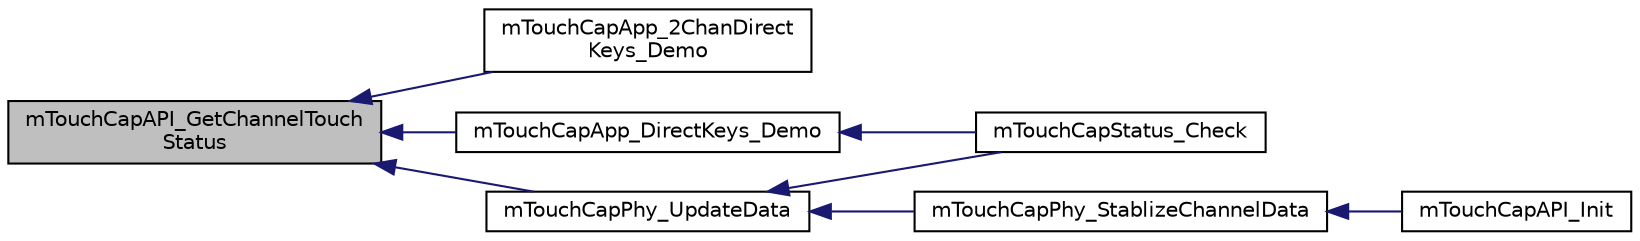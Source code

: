 digraph "mTouchCapAPI_GetChannelTouchStatus"
{
  edge [fontname="Helvetica",fontsize="10",labelfontname="Helvetica",labelfontsize="10"];
  node [fontname="Helvetica",fontsize="10",shape=record];
  rankdir="LR";
  Node1 [label="mTouchCapAPI_GetChannelTouch\lStatus",height=0.2,width=0.4,color="black", fillcolor="grey75", style="filled", fontcolor="black"];
  Node1 -> Node2 [dir="back",color="midnightblue",fontsize="10",style="solid",fontname="Helvetica"];
  Node2 [label="mTouchCapApp_2ChanDirect\lKeys_Demo",height=0.2,width=0.4,color="black", fillcolor="white", style="filled",URL="$m_touch_cap_app__2_chan_direct_keys_8c.html#a90c729cea64049d9dfc3839bfa577dde"];
  Node1 -> Node3 [dir="back",color="midnightblue",fontsize="10",style="solid",fontname="Helvetica"];
  Node3 [label="mTouchCapApp_DirectKeys_Demo",height=0.2,width=0.4,color="black", fillcolor="white", style="filled",URL="$m_touch_cap_app___direct_keys_8c.html#aba67c6f5d9c0408ea1f18458d8dc8ae4"];
  Node3 -> Node4 [dir="back",color="midnightblue",fontsize="10",style="solid",fontname="Helvetica"];
  Node4 [label="mTouchCapStatus_Check",height=0.2,width=0.4,color="black", fillcolor="white", style="filled",URL="$m_touch_cap_status_8c.html#a3339a80a469c0bd6e945640c9166d133"];
  Node1 -> Node5 [dir="back",color="midnightblue",fontsize="10",style="solid",fontname="Helvetica"];
  Node5 [label="mTouchCapPhy_UpdateData",height=0.2,width=0.4,color="black", fillcolor="white", style="filled",URL="$m_touch_cap_phy_8c.html#a572056679ea973ee2f5c79fcdf3fdfa4"];
  Node5 -> Node6 [dir="back",color="midnightblue",fontsize="10",style="solid",fontname="Helvetica"];
  Node6 [label="mTouchCapPhy_StablizeChannelData",height=0.2,width=0.4,color="black", fillcolor="white", style="filled",URL="$m_touch_cap_phy_8c.html#a324a2acdf4a8dcb68ce7e2e493f49488"];
  Node6 -> Node7 [dir="back",color="midnightblue",fontsize="10",style="solid",fontname="Helvetica"];
  Node7 [label="mTouchCapAPI_Init",height=0.2,width=0.4,color="black", fillcolor="white", style="filled",URL="$m_touch_cap_a_p_i_8c.html#a8d4929c942583a670768f86a896348d0"];
  Node5 -> Node4 [dir="back",color="midnightblue",fontsize="10",style="solid",fontname="Helvetica"];
}
